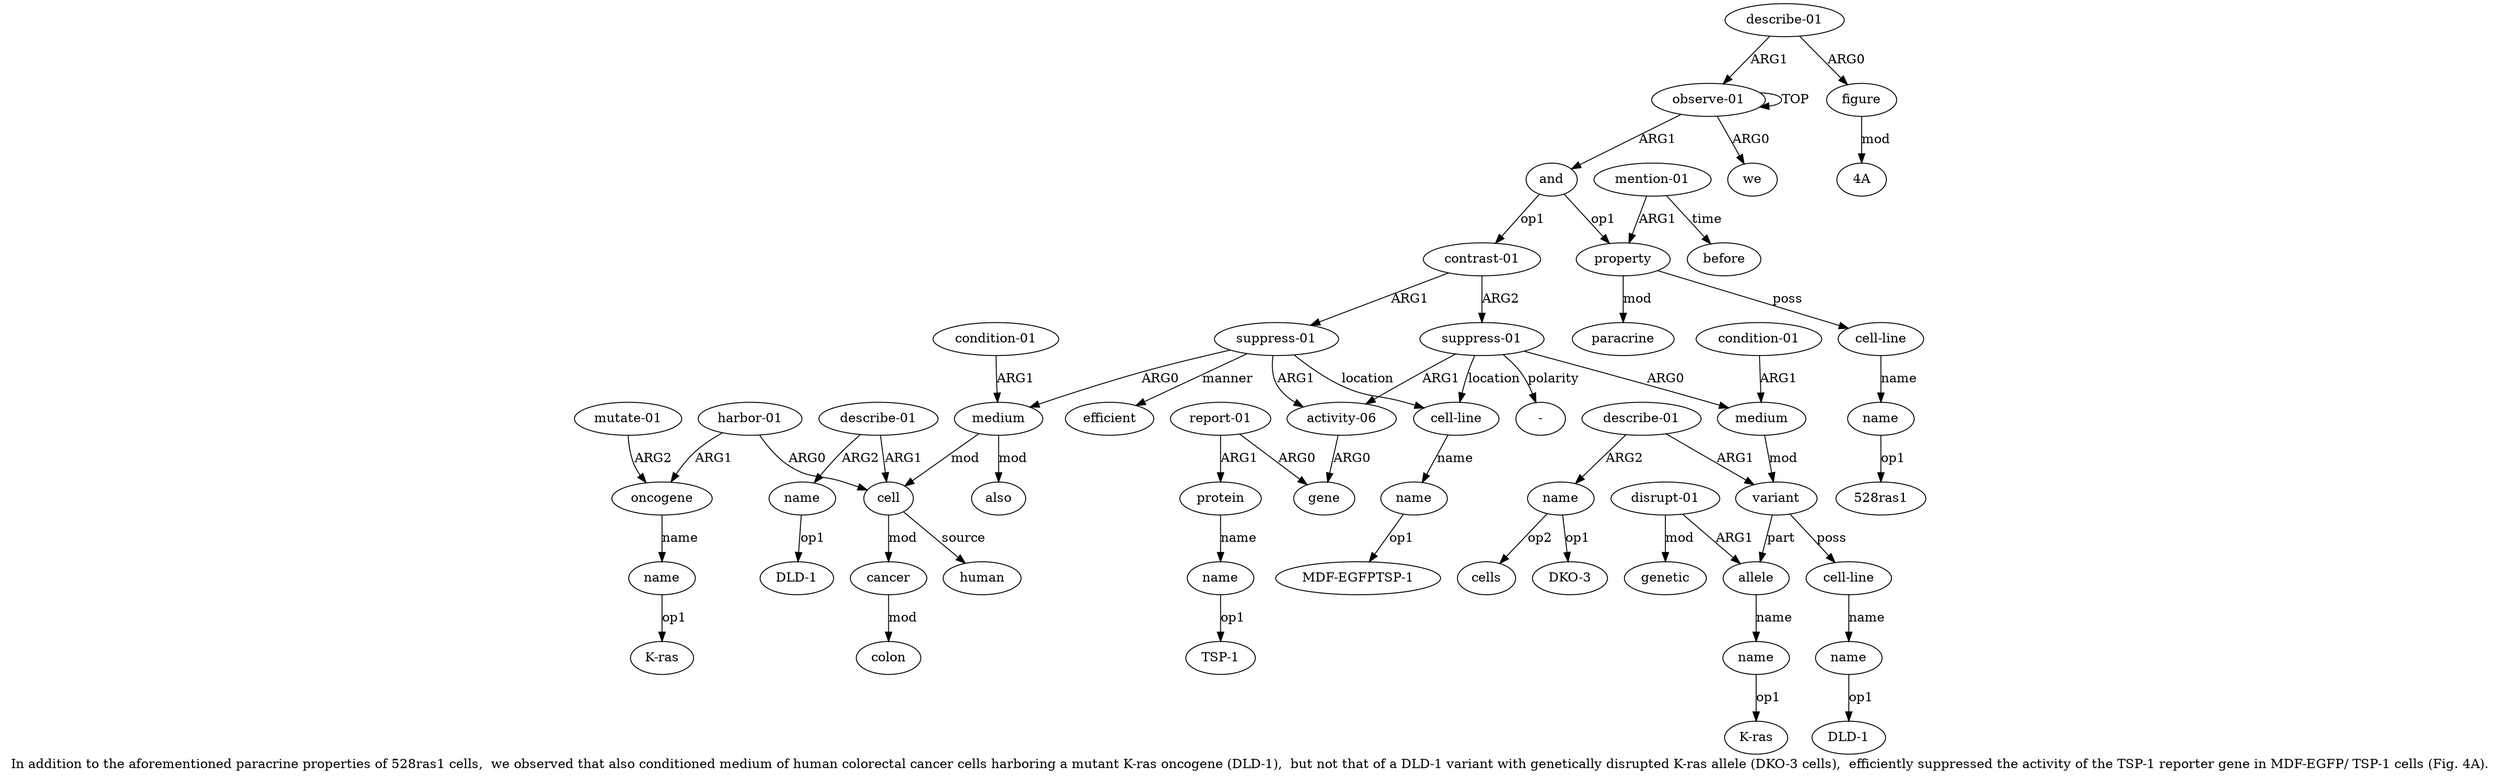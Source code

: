 digraph  {
	graph [label="In addition to the aforementioned paracrine properties of 528ras1 cells,  we observed that also conditioned medium of human colorectal \
cancer cells harboring a mutant K-ras oncogene (DLD-1),  but not that of a DLD-1 variant with genetically disrupted K-ras allele (\
DKO-3 cells),  efficiently suppressed the activity of the TSP-1 reporter gene in MDF-EGFP/ TSP-1 cells (Fig. 4A)."];
	node [label="\N"];
	a20	 [color=black,
		gold_ind=20,
		gold_label="mutate-01",
		label="mutate-01",
		test_ind=20,
		test_label="mutate-01"];
	a18	 [color=black,
		gold_ind=18,
		gold_label=oncogene,
		label=oncogene,
		test_ind=18,
		test_label=oncogene];
	a20 -> a18 [key=0,
	color=black,
	gold_label=ARG2,
	label=ARG2,
	test_label=ARG2];
a21 [color=black,
	gold_ind=21,
	gold_label="describe-01",
	label="describe-01",
	test_ind=21,
	test_label="describe-01"];
a22 [color=black,
	gold_ind=22,
	gold_label=name,
	label=name,
	test_ind=22,
	test_label=name];
a21 -> a22 [key=0,
color=black,
gold_label=ARG2,
label=ARG2,
test_label=ARG2];
a13 [color=black,
gold_ind=13,
gold_label=cell,
label=cell,
test_ind=13,
test_label=cell];
a21 -> a13 [key=0,
color=black,
gold_label=ARG1,
label=ARG1,
test_label=ARG1];
"a22 DLD-1" [color=black,
gold_ind=-1,
gold_label="DLD-1",
label="DLD-1",
test_ind=-1,
test_label="DLD-1"];
a22 -> "a22 DLD-1" [key=0,
color=black,
gold_label=op1,
label=op1,
test_label=op1];
a23 [color=black,
gold_ind=23,
gold_label=also,
label=also,
test_ind=23,
test_label=also];
a24 [color=black,
gold_ind=24,
gold_label="activity-06",
label="activity-06",
test_ind=24,
test_label="activity-06"];
a25 [color=black,
gold_ind=25,
gold_label=gene,
label=gene,
test_ind=25,
test_label=gene];
a24 -> a25 [key=0,
color=black,
gold_label=ARG0,
label=ARG0,
test_label=ARG0];
a26 [color=black,
gold_ind=26,
gold_label="report-01",
label="report-01",
test_ind=26,
test_label="report-01"];
a26 -> a25 [key=0,
color=black,
gold_label=ARG0,
label=ARG0,
test_label=ARG0];
a27 [color=black,
gold_ind=27,
gold_label=protein,
label=protein,
test_ind=27,
test_label=protein];
a26 -> a27 [key=0,
color=black,
gold_label=ARG1,
label=ARG1,
test_label=ARG1];
a28 [color=black,
gold_ind=28,
gold_label=name,
label=name,
test_ind=28,
test_label=name];
a27 -> a28 [key=0,
color=black,
gold_label=name,
label=name,
test_label=name];
"a28 TSP-1" [color=black,
gold_ind=-1,
gold_label="TSP-1",
label="TSP-1",
test_ind=-1,
test_label="TSP-1"];
a28 -> "a28 TSP-1" [key=0,
color=black,
gold_label=op1,
label=op1,
test_label=op1];
a29 [color=black,
gold_ind=29,
gold_label="cell-line",
label="cell-line",
test_ind=29,
test_label="cell-line"];
a30 [color=black,
gold_ind=30,
gold_label=name,
label=name,
test_ind=30,
test_label=name];
a29 -> a30 [key=0,
color=black,
gold_label=name,
label=name,
test_label=name];
a31 [color=black,
gold_ind=31,
gold_label=efficient,
label=efficient,
test_ind=31,
test_label=efficient];
"a37 DLD-1" [color=black,
gold_ind=-1,
gold_label="DLD-1",
label="DLD-1",
test_ind=-1,
test_label="DLD-1"];
"a30 MDF-EGFPTSP-1" [color=black,
gold_ind=-1,
gold_label="MDF-EGFPTSP-1",
label="MDF-EGFPTSP-1",
test_ind=-1,
test_label="MDF-EGFPTSP-1"];
a30 -> "a30 MDF-EGFPTSP-1" [key=0,
color=black,
gold_label=op1,
label=op1,
test_label=op1];
"a19 K-ras" [color=black,
gold_ind=-1,
gold_label="K-ras",
label="K-ras",
test_ind=-1,
test_label="K-ras"];
"a43 DKO-3" [color=black,
gold_ind=-1,
gold_label="DKO-3",
label="DKO-3",
test_ind=-1,
test_label="DKO-3"];
a37 [color=black,
gold_ind=37,
gold_label=name,
label=name,
test_ind=37,
test_label=name];
a37 -> "a37 DLD-1" [key=0,
color=black,
gold_label=op1,
label=op1,
test_label=op1];
"a32 -" [color=black,
gold_ind=-1,
gold_label="-",
label="-",
test_ind=-1,
test_label="-"];
a36 [color=black,
gold_ind=36,
gold_label="cell-line",
label="cell-line",
test_ind=36,
test_label="cell-line"];
a36 -> a37 [key=0,
color=black,
gold_label=name,
label=name,
test_label=name];
a33 [color=black,
gold_ind=33,
gold_label=medium,
label=medium,
test_ind=33,
test_label=medium];
a35 [color=black,
gold_ind=35,
gold_label=variant,
label=variant,
test_ind=35,
test_label=variant];
a33 -> a35 [key=0,
color=black,
gold_label=mod,
label=mod,
test_label=mod];
a35 -> a36 [key=0,
color=black,
gold_label=poss,
label=poss,
test_label=poss];
a38 [color=black,
gold_ind=38,
gold_label=allele,
label=allele,
test_ind=38,
test_label=allele];
a35 -> a38 [key=0,
color=black,
gold_label=part,
label=part,
test_label=part];
a34 [color=black,
gold_ind=34,
gold_label="condition-01",
label="condition-01",
test_ind=34,
test_label="condition-01"];
a34 -> a33 [key=0,
color=black,
gold_label=ARG1,
label=ARG1,
test_label=ARG1];
"a39 K-ras" [color=black,
gold_ind=-1,
gold_label="K-ras",
label="K-ras",
test_ind=-1,
test_label="K-ras"];
a32 [color=black,
gold_ind=32,
gold_label="suppress-01",
label="suppress-01",
test_ind=32,
test_label="suppress-01"];
a32 -> a24 [key=0,
color=black,
gold_label=ARG1,
label=ARG1,
test_label=ARG1];
a32 -> a29 [key=0,
color=black,
gold_label=location,
label=location,
test_label=location];
a32 -> "a32 -" [key=0,
color=black,
gold_label=polarity,
label=polarity,
test_label=polarity];
a32 -> a33 [key=0,
color=black,
gold_label=ARG0,
label=ARG0,
test_label=ARG0];
a15 [color=black,
gold_ind=15,
gold_label=colon,
label=colon,
test_ind=15,
test_label=colon];
a14 [color=black,
gold_ind=14,
gold_label=cancer,
label=cancer,
test_ind=14,
test_label=cancer];
a14 -> a15 [key=0,
color=black,
gold_label=mod,
label=mod,
test_label=mod];
a17 [color=black,
gold_ind=17,
gold_label="harbor-01",
label="harbor-01",
test_ind=17,
test_label="harbor-01"];
a17 -> a13 [key=0,
color=black,
gold_label=ARG0,
label=ARG0,
test_label=ARG0];
a17 -> a18 [key=0,
color=black,
gold_label=ARG1,
label=ARG1,
test_label=ARG1];
a16 [color=black,
gold_ind=16,
gold_label=human,
label=human,
test_ind=16,
test_label=human];
a11 [color=black,
gold_ind=11,
gold_label=medium,
label=medium,
test_ind=11,
test_label=medium];
a11 -> a23 [key=0,
color=black,
gold_label=mod,
label=mod,
test_label=mod];
a11 -> a13 [key=0,
color=black,
gold_label=mod,
label=mod,
test_label=mod];
a10 [color=black,
gold_ind=10,
gold_label="suppress-01",
label="suppress-01",
test_ind=10,
test_label="suppress-01"];
a10 -> a24 [key=0,
color=black,
gold_label=ARG1,
label=ARG1,
test_label=ARG1];
a10 -> a29 [key=0,
color=black,
gold_label=location,
label=location,
test_label=location];
a10 -> a31 [key=0,
color=black,
gold_label=manner,
label=manner,
test_label=manner];
a10 -> a11 [key=0,
color=black,
gold_label=ARG0,
label=ARG0,
test_label=ARG0];
a13 -> a14 [key=0,
color=black,
gold_label=mod,
label=mod,
test_label=mod];
a13 -> a16 [key=0,
color=black,
gold_label=source,
label=source,
test_label=source];
a12 [color=black,
gold_ind=12,
gold_label="condition-01",
label="condition-01",
test_ind=12,
test_label="condition-01"];
a12 -> a11 [key=0,
color=black,
gold_label=ARG1,
label=ARG1,
test_label=ARG1];
a39 [color=black,
gold_ind=39,
gold_label=name,
label=name,
test_ind=39,
test_label=name];
a39 -> "a39 K-ras" [key=0,
color=black,
gold_label=op1,
label=op1,
test_label=op1];
a38 -> a39 [key=0,
color=black,
gold_label=name,
label=name,
test_label=name];
a19 [color=black,
gold_ind=19,
gold_label=name,
label=name,
test_ind=19,
test_label=name];
a19 -> "a19 K-ras" [key=0,
color=black,
gold_label=op1,
label=op1,
test_label=op1];
a18 -> a19 [key=0,
color=black,
gold_label=name,
label=name,
test_label=name];
a1 [color=black,
gold_ind=1,
gold_label=we,
label=we,
test_ind=1,
test_label=we];
a0 [color=black,
gold_ind=0,
gold_label="observe-01",
label="observe-01",
test_ind=0,
test_label="observe-01"];
a0 -> a1 [key=0,
color=black,
gold_label=ARG0,
label=ARG0,
test_label=ARG0];
a0 -> a0 [key=0,
color=black,
gold_label=TOP,
label=TOP,
test_label=TOP];
a2 [color=black,
gold_ind=2,
gold_label=and,
label=and,
test_ind=2,
test_label=and];
a0 -> a2 [key=0,
color=black,
gold_label=ARG1,
label=ARG1,
test_label=ARG1];
a3 [color=black,
gold_ind=3,
gold_label=property,
label=property,
test_ind=3,
test_label=property];
a4 [color=black,
gold_ind=4,
gold_label=paracrine,
label=paracrine,
test_ind=4,
test_label=paracrine];
a3 -> a4 [key=0,
color=black,
gold_label=mod,
label=mod,
test_label=mod];
a7 [color=black,
gold_ind=7,
gold_label="cell-line",
label="cell-line",
test_ind=7,
test_label="cell-line"];
a3 -> a7 [key=0,
color=black,
gold_label=poss,
label=poss,
test_label=poss];
a2 -> a3 [key=0,
color=black,
gold_label=op1,
label=op1,
test_label=op1];
a9 [color=black,
gold_ind=9,
gold_label="contrast-01",
label="contrast-01",
test_ind=9,
test_label="contrast-01"];
a2 -> a9 [key=0,
color=black,
gold_label=op1,
label=op1,
test_label=op1];
a5 [color=black,
gold_ind=5,
gold_label="mention-01",
label="mention-01",
test_ind=5,
test_label="mention-01"];
a5 -> a3 [key=0,
color=black,
gold_label=ARG1,
label=ARG1,
test_label=ARG1];
a6 [color=black,
gold_ind=6,
gold_label=before,
label=before,
test_ind=6,
test_label=before];
a5 -> a6 [key=0,
color=black,
gold_label=time,
label=time,
test_label=time];
a8 [color=black,
gold_ind=8,
gold_label=name,
label=name,
test_ind=8,
test_label=name];
a7 -> a8 [key=0,
color=black,
gold_label=name,
label=name,
test_label=name];
a9 -> a32 [key=0,
color=black,
gold_label=ARG2,
label=ARG2,
test_label=ARG2];
a9 -> a10 [key=0,
color=black,
gold_label=ARG1,
label=ARG1,
test_label=ARG1];
"a8 528ras1" [color=black,
gold_ind=-1,
gold_label="528ras1",
label="528ras1",
test_ind=-1,
test_label="528ras1"];
a8 -> "a8 528ras1" [key=0,
color=black,
gold_label=op1,
label=op1,
test_label=op1];
"a45 4A" [color=black,
gold_ind=-1,
gold_label="4A",
label="4A",
test_ind=-1,
test_label="4A"];
a44 [color=black,
gold_ind=44,
gold_label="describe-01",
label="describe-01",
test_ind=44,
test_label="describe-01"];
a44 -> a0 [key=0,
color=black,
gold_label=ARG1,
label=ARG1,
test_label=ARG1];
a45 [color=black,
gold_ind=45,
gold_label=figure,
label=figure,
test_ind=45,
test_label=figure];
a44 -> a45 [key=0,
color=black,
gold_label=ARG0,
label=ARG0,
test_label=ARG0];
a45 -> "a45 4A" [key=0,
color=black,
gold_label=mod,
label=mod,
test_label=mod];
a42 [color=black,
gold_ind=42,
gold_label="describe-01",
label="describe-01",
test_ind=42,
test_label="describe-01"];
a42 -> a35 [key=0,
color=black,
gold_label=ARG1,
label=ARG1,
test_label=ARG1];
a43 [color=black,
gold_ind=43,
gold_label=name,
label=name,
test_ind=43,
test_label=name];
a42 -> a43 [key=0,
color=black,
gold_label=ARG2,
label=ARG2,
test_label=ARG2];
a43 -> "a43 DKO-3" [key=0,
color=black,
gold_label=op1,
label=op1,
test_label=op1];
"a43 cells" [color=black,
gold_ind=-1,
gold_label=cells,
label=cells,
test_ind=-1,
test_label=cells];
a43 -> "a43 cells" [key=0,
color=black,
gold_label=op2,
label=op2,
test_label=op2];
a40 [color=black,
gold_ind=40,
gold_label="disrupt-01",
label="disrupt-01",
test_ind=40,
test_label="disrupt-01"];
a40 -> a38 [key=0,
color=black,
gold_label=ARG1,
label=ARG1,
test_label=ARG1];
a41 [color=black,
gold_ind=41,
gold_label=genetic,
label=genetic,
test_ind=41,
test_label=genetic];
a40 -> a41 [key=0,
color=black,
gold_label=mod,
label=mod,
test_label=mod];
}
